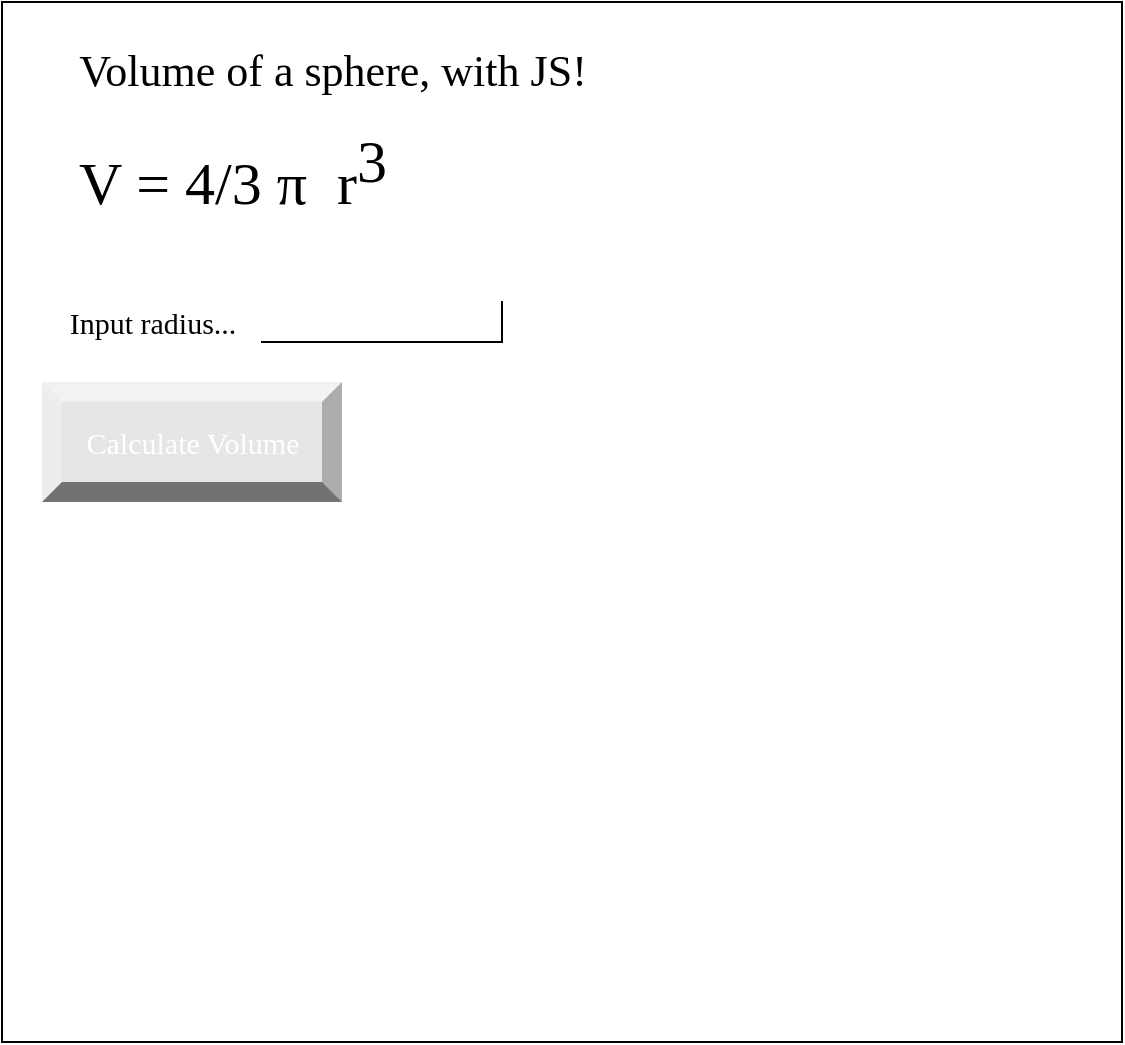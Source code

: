 <mxfile>
    <diagram id="GokJhYw6TXivc19heREo" name="Page-1">
        <mxGraphModel dx="594" dy="561" grid="1" gridSize="10" guides="1" tooltips="1" connect="1" arrows="1" fold="1" page="1" pageScale="1" pageWidth="850" pageHeight="1100" math="0" shadow="0">
            <root>
                <mxCell id="0"/>
                <mxCell id="1" parent="0"/>
                <mxCell id="2" value="" style="verticalLabelPosition=bottom;verticalAlign=top;html=1;shape=mxgraph.basic.rect;fillColor2=none;strokeWidth=1;size=20;indent=5;" parent="1" vertex="1">
                    <mxGeometry x="40" y="40" width="560" height="520" as="geometry"/>
                </mxCell>
                <mxCell id="3" value="Volume of a sphere, with JS!" style="text;html=1;align=center;verticalAlign=middle;resizable=0;points=[];autosize=1;strokeColor=none;fillColor=none;fontSize=22;fontFamily=Georgia;" parent="1" vertex="1">
                    <mxGeometry x="60" y="60" width="290" height="30" as="geometry"/>
                </mxCell>
                <mxCell id="4" value="&lt;font style=&quot;font-size: 30px;&quot;&gt;V = 4/3&amp;nbsp;&lt;span style=&quot;text-align: left; font-size: 30px;&quot;&gt;π&amp;nbsp; r&lt;sup style=&quot;font-size: 30px;&quot;&gt;3&lt;/sup&gt;&lt;/span&gt;&lt;/font&gt;" style="text;html=1;align=center;verticalAlign=middle;resizable=0;points=[];autosize=1;strokeColor=none;fillColor=none;fontSize=30;fontFamily=Georgia;fontColor=#000000;" parent="1" vertex="1">
                    <mxGeometry x="60" y="100" width="190" height="50" as="geometry"/>
                </mxCell>
                <mxCell id="5" value="&lt;font style=&quot;font-size: 15px&quot;&gt;Input radius...&lt;/font&gt;" style="text;html=1;align=center;verticalAlign=middle;resizable=0;points=[];autosize=1;strokeColor=none;fillColor=none;fontSize=30;fontFamily=Georgia;fontColor=#000000;" parent="1" vertex="1">
                    <mxGeometry x="60" y="170" width="110" height="50" as="geometry"/>
                </mxCell>
                <mxCell id="6" value="" style="shape=partialRectangle;whiteSpace=wrap;html=1;top=0;left=0;fillColor=none;labelBackgroundColor=none;fontFamily=Georgia;fontSize=15;fontColor=#FFFFFF;" parent="1" vertex="1">
                    <mxGeometry x="170" y="190" width="120" height="20" as="geometry"/>
                </mxCell>
                <mxCell id="7" value="Calculate Volume" style="labelPosition=center;verticalLabelPosition=middle;align=center;html=1;shape=mxgraph.basic.shaded_button;dx=10;fillColor=#E6E6E6;strokeColor=none;labelBackgroundColor=none;fontFamily=Georgia;fontSize=15;fontColor=#FFFFFF;" parent="1" vertex="1">
                    <mxGeometry x="60" y="230" width="150" height="60" as="geometry"/>
                </mxCell>
            </root>
        </mxGraphModel>
    </diagram>
</mxfile>